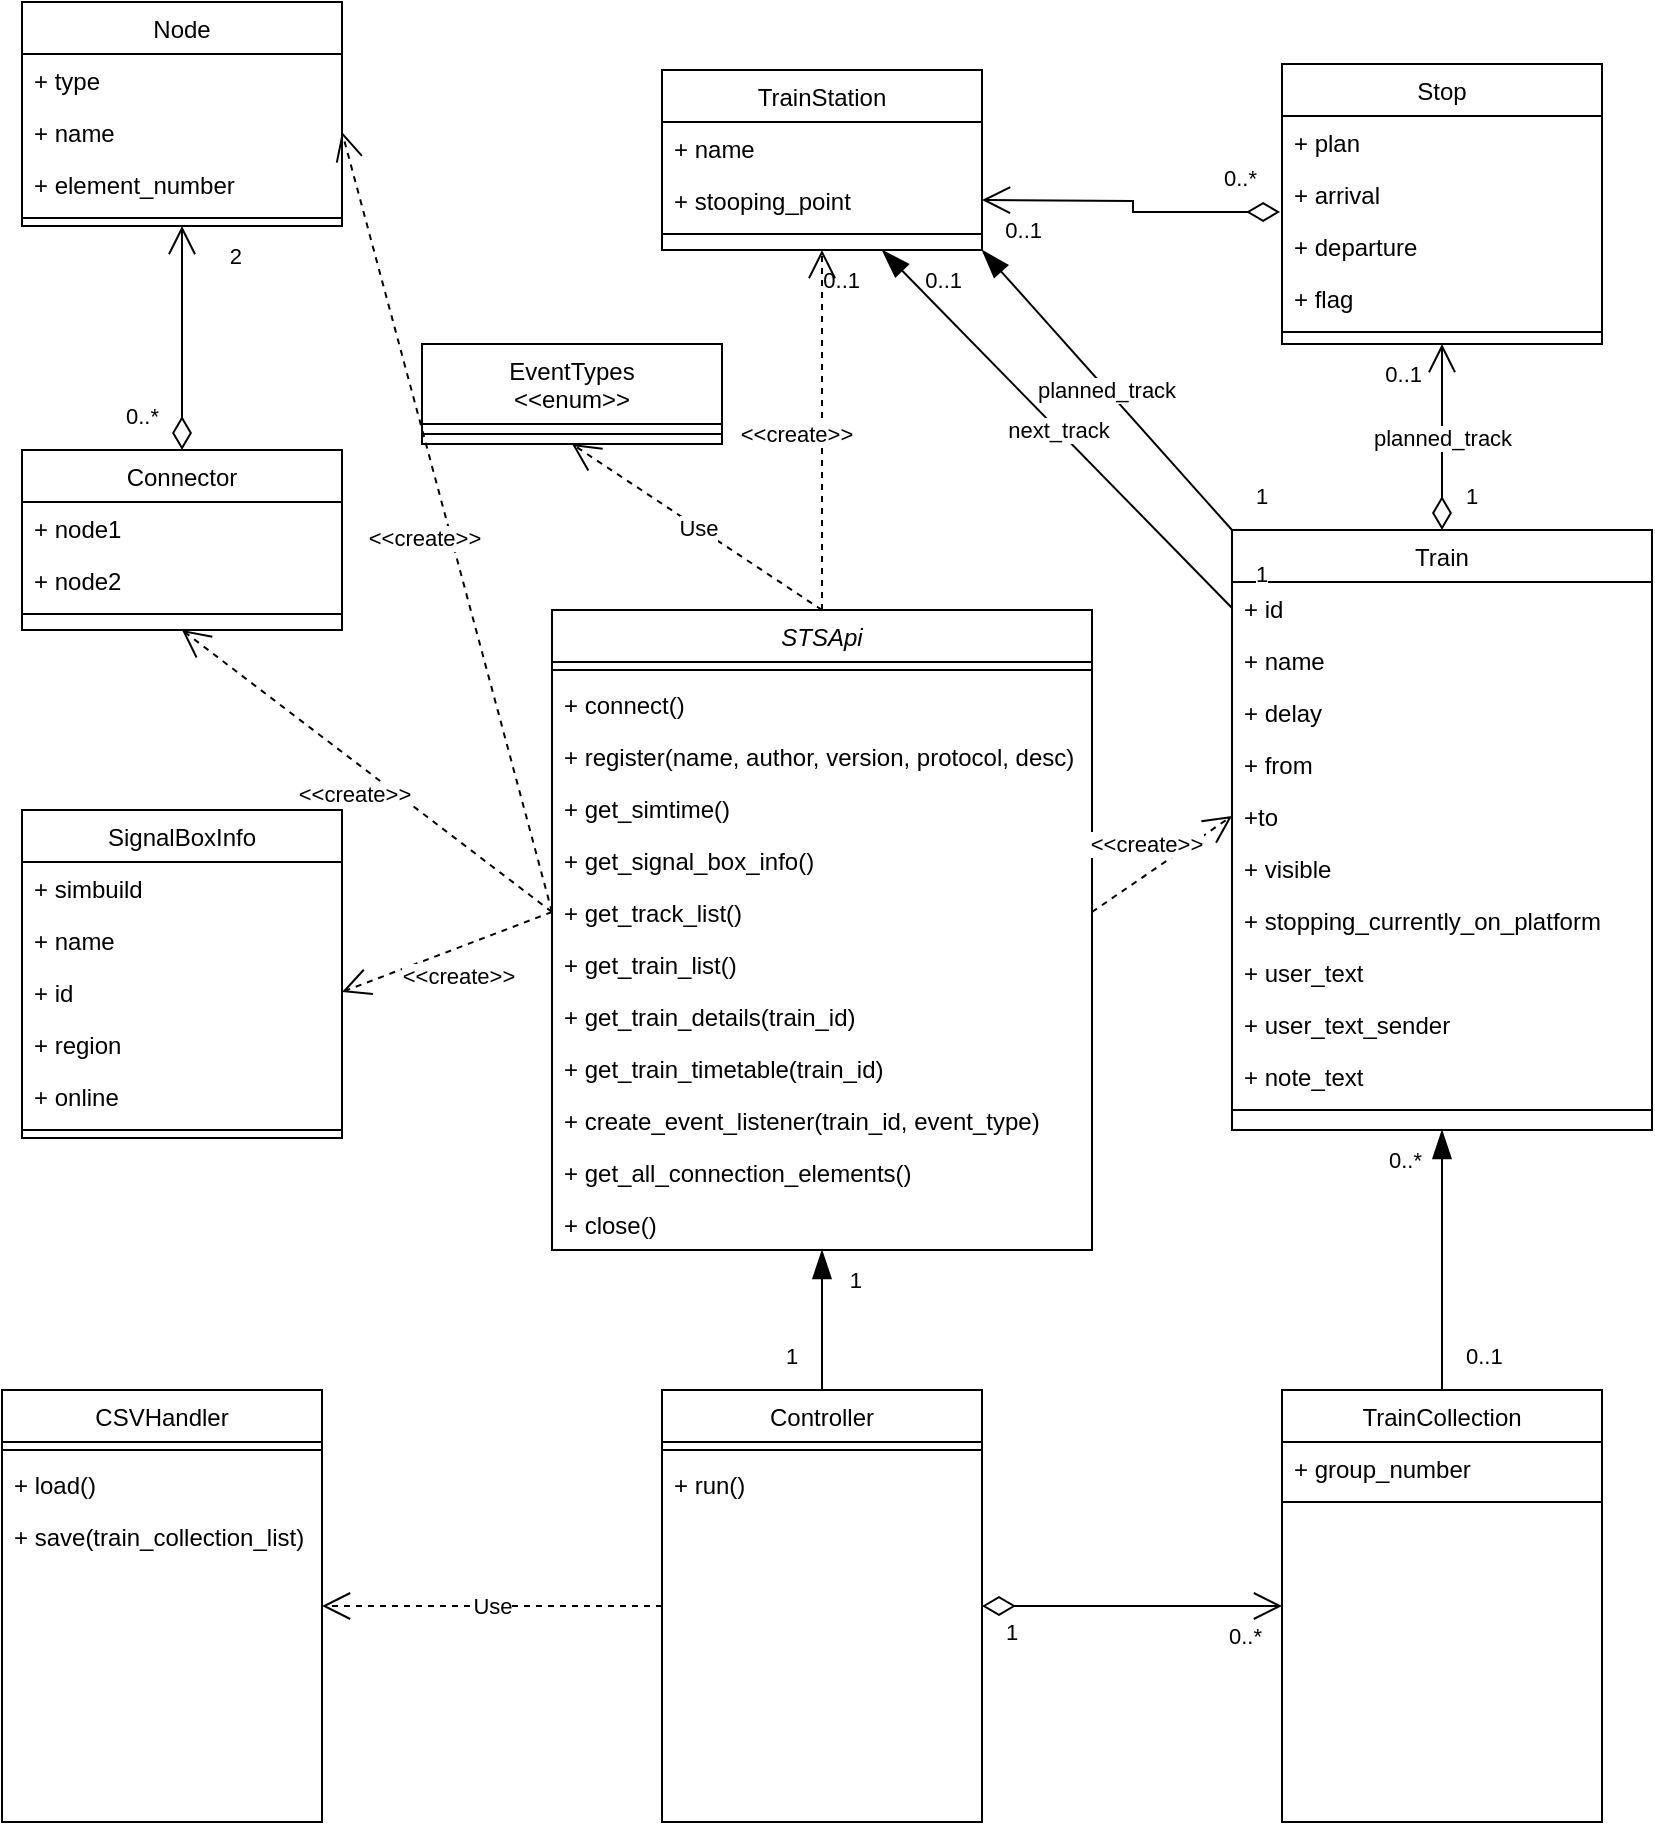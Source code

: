 <mxfile version="18.0.6" type="device"><diagram id="C5RBs43oDa-KdzZeNtuy" name="Page-1"><mxGraphModel dx="1422" dy="2034" grid="1" gridSize="10" guides="1" tooltips="1" connect="1" arrows="1" fold="1" page="1" pageScale="1" pageWidth="827" pageHeight="1169" math="0" shadow="0"><root><mxCell id="WIyWlLk6GJQsqaUBKTNV-0"/><mxCell id="WIyWlLk6GJQsqaUBKTNV-1" parent="WIyWlLk6GJQsqaUBKTNV-0"/><mxCell id="zkfFHV4jXpPFQw0GAbJ--0" value="STSApi" style="swimlane;fontStyle=2;align=center;verticalAlign=top;childLayout=stackLayout;horizontal=1;startSize=26;horizontalStack=0;resizeParent=1;resizeLast=0;collapsible=1;marginBottom=0;rounded=0;shadow=0;strokeWidth=1;" parent="WIyWlLk6GJQsqaUBKTNV-1" vertex="1"><mxGeometry x="425" y="-280" width="270" height="320" as="geometry"><mxRectangle x="230" y="140" width="160" height="26" as="alternateBounds"/></mxGeometry></mxCell><mxCell id="zkfFHV4jXpPFQw0GAbJ--4" value="" style="line;html=1;strokeWidth=1;align=left;verticalAlign=middle;spacingTop=-1;spacingLeft=3;spacingRight=3;rotatable=0;labelPosition=right;points=[];portConstraint=eastwest;" parent="zkfFHV4jXpPFQw0GAbJ--0" vertex="1"><mxGeometry y="26" width="270" height="8" as="geometry"/></mxCell><mxCell id="qfKefRlUAO2RGh_CoHOS-29" value="+ connect()" style="text;strokeColor=none;fillColor=none;align=left;verticalAlign=top;spacingLeft=4;spacingRight=4;overflow=hidden;rotatable=0;points=[[0,0.5],[1,0.5]];portConstraint=eastwest;" parent="zkfFHV4jXpPFQw0GAbJ--0" vertex="1"><mxGeometry y="34" width="270" height="26" as="geometry"/></mxCell><mxCell id="qfKefRlUAO2RGh_CoHOS-30" value="+ register(name, author, version, protocol, desc)" style="text;strokeColor=none;fillColor=none;align=left;verticalAlign=top;spacingLeft=4;spacingRight=4;overflow=hidden;rotatable=0;points=[[0,0.5],[1,0.5]];portConstraint=eastwest;" parent="zkfFHV4jXpPFQw0GAbJ--0" vertex="1"><mxGeometry y="60" width="270" height="26" as="geometry"/></mxCell><mxCell id="qfKefRlUAO2RGh_CoHOS-31" value="+ get_simtime()" style="text;strokeColor=none;fillColor=none;align=left;verticalAlign=top;spacingLeft=4;spacingRight=4;overflow=hidden;rotatable=0;points=[[0,0.5],[1,0.5]];portConstraint=eastwest;" parent="zkfFHV4jXpPFQw0GAbJ--0" vertex="1"><mxGeometry y="86" width="270" height="26" as="geometry"/></mxCell><mxCell id="qfKefRlUAO2RGh_CoHOS-33" value="+ get_signal_box_info()" style="text;strokeColor=none;fillColor=none;align=left;verticalAlign=top;spacingLeft=4;spacingRight=4;overflow=hidden;rotatable=0;points=[[0,0.5],[1,0.5]];portConstraint=eastwest;" parent="zkfFHV4jXpPFQw0GAbJ--0" vertex="1"><mxGeometry y="112" width="270" height="26" as="geometry"/></mxCell><mxCell id="qfKefRlUAO2RGh_CoHOS-32" value="+ get_track_list()" style="text;strokeColor=none;fillColor=none;align=left;verticalAlign=top;spacingLeft=4;spacingRight=4;overflow=hidden;rotatable=0;points=[[0,0.5],[1,0.5]];portConstraint=eastwest;" parent="zkfFHV4jXpPFQw0GAbJ--0" vertex="1"><mxGeometry y="138" width="270" height="26" as="geometry"/></mxCell><mxCell id="qfKefRlUAO2RGh_CoHOS-34" value="+ get_train_list()" style="text;strokeColor=none;fillColor=none;align=left;verticalAlign=top;spacingLeft=4;spacingRight=4;overflow=hidden;rotatable=0;points=[[0,0.5],[1,0.5]];portConstraint=eastwest;" parent="zkfFHV4jXpPFQw0GAbJ--0" vertex="1"><mxGeometry y="164" width="270" height="26" as="geometry"/></mxCell><mxCell id="qfKefRlUAO2RGh_CoHOS-35" value="+ get_train_details(train_id)" style="text;strokeColor=none;fillColor=none;align=left;verticalAlign=top;spacingLeft=4;spacingRight=4;overflow=hidden;rotatable=0;points=[[0,0.5],[1,0.5]];portConstraint=eastwest;" parent="zkfFHV4jXpPFQw0GAbJ--0" vertex="1"><mxGeometry y="190" width="270" height="26" as="geometry"/></mxCell><mxCell id="qfKefRlUAO2RGh_CoHOS-37" value="+ get_train_timetable(train_id)" style="text;strokeColor=none;fillColor=none;align=left;verticalAlign=top;spacingLeft=4;spacingRight=4;overflow=hidden;rotatable=0;points=[[0,0.5],[1,0.5]];portConstraint=eastwest;" parent="zkfFHV4jXpPFQw0GAbJ--0" vertex="1"><mxGeometry y="216" width="270" height="26" as="geometry"/></mxCell><mxCell id="qfKefRlUAO2RGh_CoHOS-38" value="+ create_event_listener(train_id, event_type)" style="text;strokeColor=none;fillColor=none;align=left;verticalAlign=top;spacingLeft=4;spacingRight=4;overflow=hidden;rotatable=0;points=[[0,0.5],[1,0.5]];portConstraint=eastwest;" parent="zkfFHV4jXpPFQw0GAbJ--0" vertex="1"><mxGeometry y="242" width="270" height="26" as="geometry"/></mxCell><mxCell id="qfKefRlUAO2RGh_CoHOS-36" value="+ get_all_connection_elements()" style="text;strokeColor=none;fillColor=none;align=left;verticalAlign=top;spacingLeft=4;spacingRight=4;overflow=hidden;rotatable=0;points=[[0,0.5],[1,0.5]];portConstraint=eastwest;" parent="zkfFHV4jXpPFQw0GAbJ--0" vertex="1"><mxGeometry y="268" width="270" height="26" as="geometry"/></mxCell><mxCell id="qfKefRlUAO2RGh_CoHOS-124" value="+ close()" style="text;strokeColor=none;fillColor=none;align=left;verticalAlign=top;spacingLeft=4;spacingRight=4;overflow=hidden;rotatable=0;points=[[0,0.5],[1,0.5]];portConstraint=eastwest;" parent="zkfFHV4jXpPFQw0GAbJ--0" vertex="1"><mxGeometry y="294" width="270" height="26" as="geometry"/></mxCell><mxCell id="zkfFHV4jXpPFQw0GAbJ--17" value="Controller" style="swimlane;fontStyle=0;align=center;verticalAlign=top;childLayout=stackLayout;horizontal=1;startSize=26;horizontalStack=0;resizeParent=1;resizeLast=0;collapsible=1;marginBottom=0;rounded=0;shadow=0;strokeWidth=1;" parent="WIyWlLk6GJQsqaUBKTNV-1" vertex="1"><mxGeometry x="480" y="110" width="160" height="216" as="geometry"><mxRectangle x="550" y="140" width="160" height="26" as="alternateBounds"/></mxGeometry></mxCell><mxCell id="zkfFHV4jXpPFQw0GAbJ--23" value="" style="line;html=1;strokeWidth=1;align=left;verticalAlign=middle;spacingTop=-1;spacingLeft=3;spacingRight=3;rotatable=0;labelPosition=right;points=[];portConstraint=eastwest;" parent="zkfFHV4jXpPFQw0GAbJ--17" vertex="1"><mxGeometry y="26" width="160" height="8" as="geometry"/></mxCell><mxCell id="qfKefRlUAO2RGh_CoHOS-39" value="+ run()" style="text;strokeColor=none;fillColor=none;align=left;verticalAlign=top;spacingLeft=4;spacingRight=4;overflow=hidden;rotatable=0;points=[[0,0.5],[1,0.5]];portConstraint=eastwest;" parent="zkfFHV4jXpPFQw0GAbJ--17" vertex="1"><mxGeometry y="34" width="160" height="26" as="geometry"/></mxCell><mxCell id="qfKefRlUAO2RGh_CoHOS-1" value="CSVHandler" style="swimlane;fontStyle=0;align=center;verticalAlign=top;childLayout=stackLayout;horizontal=1;startSize=26;horizontalStack=0;resizeParent=1;resizeLast=0;collapsible=1;marginBottom=0;rounded=0;shadow=0;strokeWidth=1;" parent="WIyWlLk6GJQsqaUBKTNV-1" vertex="1"><mxGeometry x="150" y="110" width="160" height="216" as="geometry"><mxRectangle x="550" y="140" width="160" height="26" as="alternateBounds"/></mxGeometry></mxCell><mxCell id="qfKefRlUAO2RGh_CoHOS-2" value="" style="line;html=1;strokeWidth=1;align=left;verticalAlign=middle;spacingTop=-1;spacingLeft=3;spacingRight=3;rotatable=0;labelPosition=right;points=[];portConstraint=eastwest;" parent="qfKefRlUAO2RGh_CoHOS-1" vertex="1"><mxGeometry y="26" width="160" height="8" as="geometry"/></mxCell><mxCell id="qfKefRlUAO2RGh_CoHOS-40" value="+ load()" style="text;strokeColor=none;fillColor=none;align=left;verticalAlign=top;spacingLeft=4;spacingRight=4;overflow=hidden;rotatable=0;points=[[0,0.5],[1,0.5]];portConstraint=eastwest;" parent="qfKefRlUAO2RGh_CoHOS-1" vertex="1"><mxGeometry y="34" width="160" height="26" as="geometry"/></mxCell><mxCell id="qfKefRlUAO2RGh_CoHOS-41" value="+ save(train_collection_list)" style="text;strokeColor=none;fillColor=none;align=left;verticalAlign=top;spacingLeft=4;spacingRight=4;overflow=hidden;rotatable=0;points=[[0,0.5],[1,0.5]];portConstraint=eastwest;" parent="qfKefRlUAO2RGh_CoHOS-1" vertex="1"><mxGeometry y="60" width="160" height="26" as="geometry"/></mxCell><mxCell id="qfKefRlUAO2RGh_CoHOS-3" value="TrainStation" style="swimlane;fontStyle=0;align=center;verticalAlign=top;childLayout=stackLayout;horizontal=1;startSize=26;horizontalStack=0;resizeParent=1;resizeLast=0;collapsible=1;marginBottom=0;rounded=0;shadow=0;strokeWidth=1;" parent="WIyWlLk6GJQsqaUBKTNV-1" vertex="1"><mxGeometry x="480" y="-550" width="160" height="90" as="geometry"><mxRectangle x="550" y="140" width="160" height="26" as="alternateBounds"/></mxGeometry></mxCell><mxCell id="qfKefRlUAO2RGh_CoHOS-72" value="+ name" style="text;strokeColor=none;fillColor=none;align=left;verticalAlign=top;spacingLeft=4;spacingRight=4;overflow=hidden;rotatable=0;points=[[0,0.5],[1,0.5]];portConstraint=eastwest;" parent="qfKefRlUAO2RGh_CoHOS-3" vertex="1"><mxGeometry y="26" width="160" height="26" as="geometry"/></mxCell><mxCell id="qfKefRlUAO2RGh_CoHOS-57" value="+ stooping_point" style="text;strokeColor=none;fillColor=none;align=left;verticalAlign=top;spacingLeft=4;spacingRight=4;overflow=hidden;rotatable=0;points=[[0,0.5],[1,0.5]];portConstraint=eastwest;" parent="qfKefRlUAO2RGh_CoHOS-3" vertex="1"><mxGeometry y="52" width="160" height="26" as="geometry"/></mxCell><mxCell id="qfKefRlUAO2RGh_CoHOS-4" value="" style="line;html=1;strokeWidth=1;align=left;verticalAlign=middle;spacingTop=-1;spacingLeft=3;spacingRight=3;rotatable=0;labelPosition=right;points=[];portConstraint=eastwest;" parent="qfKefRlUAO2RGh_CoHOS-3" vertex="1"><mxGeometry y="78" width="160" height="8" as="geometry"/></mxCell><mxCell id="qfKefRlUAO2RGh_CoHOS-5" value="Train" style="swimlane;fontStyle=0;align=center;verticalAlign=top;childLayout=stackLayout;horizontal=1;startSize=26;horizontalStack=0;resizeParent=1;resizeLast=0;collapsible=1;marginBottom=0;rounded=0;shadow=0;strokeWidth=1;" parent="WIyWlLk6GJQsqaUBKTNV-1" vertex="1"><mxGeometry x="765" y="-320" width="210" height="300" as="geometry"><mxRectangle x="550" y="140" width="160" height="26" as="alternateBounds"/></mxGeometry></mxCell><mxCell id="qfKefRlUAO2RGh_CoHOS-58" value="+ id" style="text;strokeColor=none;fillColor=none;align=left;verticalAlign=top;spacingLeft=4;spacingRight=4;overflow=hidden;rotatable=0;points=[[0,0.5],[1,0.5]];portConstraint=eastwest;" parent="qfKefRlUAO2RGh_CoHOS-5" vertex="1"><mxGeometry y="26" width="210" height="26" as="geometry"/></mxCell><mxCell id="qfKefRlUAO2RGh_CoHOS-59" value="+ name" style="text;strokeColor=none;fillColor=none;align=left;verticalAlign=top;spacingLeft=4;spacingRight=4;overflow=hidden;rotatable=0;points=[[0,0.5],[1,0.5]];portConstraint=eastwest;" parent="qfKefRlUAO2RGh_CoHOS-5" vertex="1"><mxGeometry y="52" width="210" height="26" as="geometry"/></mxCell><mxCell id="qfKefRlUAO2RGh_CoHOS-60" value="+ delay" style="text;strokeColor=none;fillColor=none;align=left;verticalAlign=top;spacingLeft=4;spacingRight=4;overflow=hidden;rotatable=0;points=[[0,0.5],[1,0.5]];portConstraint=eastwest;" parent="qfKefRlUAO2RGh_CoHOS-5" vertex="1"><mxGeometry y="78" width="210" height="26" as="geometry"/></mxCell><mxCell id="qfKefRlUAO2RGh_CoHOS-63" value="+ from" style="text;strokeColor=none;fillColor=none;align=left;verticalAlign=top;spacingLeft=4;spacingRight=4;overflow=hidden;rotatable=0;points=[[0,0.5],[1,0.5]];portConstraint=eastwest;" parent="qfKefRlUAO2RGh_CoHOS-5" vertex="1"><mxGeometry y="104" width="210" height="26" as="geometry"/></mxCell><mxCell id="qfKefRlUAO2RGh_CoHOS-64" value="+to" style="text;strokeColor=none;fillColor=none;align=left;verticalAlign=top;spacingLeft=4;spacingRight=4;overflow=hidden;rotatable=0;points=[[0,0.5],[1,0.5]];portConstraint=eastwest;" parent="qfKefRlUAO2RGh_CoHOS-5" vertex="1"><mxGeometry y="130" width="210" height="26" as="geometry"/></mxCell><mxCell id="qfKefRlUAO2RGh_CoHOS-65" value="+ visible" style="text;strokeColor=none;fillColor=none;align=left;verticalAlign=top;spacingLeft=4;spacingRight=4;overflow=hidden;rotatable=0;points=[[0,0.5],[1,0.5]];portConstraint=eastwest;" parent="qfKefRlUAO2RGh_CoHOS-5" vertex="1"><mxGeometry y="156" width="210" height="26" as="geometry"/></mxCell><mxCell id="qfKefRlUAO2RGh_CoHOS-66" value="+ stopping_currently_on_platform" style="text;strokeColor=none;fillColor=none;align=left;verticalAlign=top;spacingLeft=4;spacingRight=4;overflow=hidden;rotatable=0;points=[[0,0.5],[1,0.5]];portConstraint=eastwest;" parent="qfKefRlUAO2RGh_CoHOS-5" vertex="1"><mxGeometry y="182" width="210" height="26" as="geometry"/></mxCell><mxCell id="qfKefRlUAO2RGh_CoHOS-67" value="+ user_text" style="text;strokeColor=none;fillColor=none;align=left;verticalAlign=top;spacingLeft=4;spacingRight=4;overflow=hidden;rotatable=0;points=[[0,0.5],[1,0.5]];portConstraint=eastwest;" parent="qfKefRlUAO2RGh_CoHOS-5" vertex="1"><mxGeometry y="208" width="210" height="26" as="geometry"/></mxCell><mxCell id="qfKefRlUAO2RGh_CoHOS-68" value="+ user_text_sender" style="text;strokeColor=none;fillColor=none;align=left;verticalAlign=top;spacingLeft=4;spacingRight=4;overflow=hidden;rotatable=0;points=[[0,0.5],[1,0.5]];portConstraint=eastwest;" parent="qfKefRlUAO2RGh_CoHOS-5" vertex="1"><mxGeometry y="234" width="210" height="26" as="geometry"/></mxCell><mxCell id="qfKefRlUAO2RGh_CoHOS-69" value="+ note_text" style="text;strokeColor=none;fillColor=none;align=left;verticalAlign=top;spacingLeft=4;spacingRight=4;overflow=hidden;rotatable=0;points=[[0,0.5],[1,0.5]];portConstraint=eastwest;" parent="qfKefRlUAO2RGh_CoHOS-5" vertex="1"><mxGeometry y="260" width="210" height="26" as="geometry"/></mxCell><mxCell id="qfKefRlUAO2RGh_CoHOS-6" value="" style="line;html=1;strokeWidth=1;align=left;verticalAlign=middle;spacingTop=-1;spacingLeft=3;spacingRight=3;rotatable=0;labelPosition=right;points=[];portConstraint=eastwest;" parent="qfKefRlUAO2RGh_CoHOS-5" vertex="1"><mxGeometry y="286" width="210" height="8" as="geometry"/></mxCell><mxCell id="qfKefRlUAO2RGh_CoHOS-7" value="TrainCollection" style="swimlane;fontStyle=0;align=center;verticalAlign=top;childLayout=stackLayout;horizontal=1;startSize=26;horizontalStack=0;resizeParent=1;resizeLast=0;collapsible=1;marginBottom=0;rounded=0;shadow=0;strokeWidth=1;" parent="WIyWlLk6GJQsqaUBKTNV-1" vertex="1"><mxGeometry x="790" y="110" width="160" height="216" as="geometry"><mxRectangle x="550" y="140" width="160" height="26" as="alternateBounds"/></mxGeometry></mxCell><mxCell id="qfKefRlUAO2RGh_CoHOS-42" value="+ group_number" style="text;strokeColor=none;fillColor=none;align=left;verticalAlign=top;spacingLeft=4;spacingRight=4;overflow=hidden;rotatable=0;points=[[0,0.5],[1,0.5]];portConstraint=eastwest;" parent="qfKefRlUAO2RGh_CoHOS-7" vertex="1"><mxGeometry y="26" width="160" height="26" as="geometry"/></mxCell><mxCell id="qfKefRlUAO2RGh_CoHOS-8" value="" style="line;html=1;strokeWidth=1;align=left;verticalAlign=middle;spacingTop=-1;spacingLeft=3;spacingRight=3;rotatable=0;labelPosition=right;points=[];portConstraint=eastwest;" parent="qfKefRlUAO2RGh_CoHOS-7" vertex="1"><mxGeometry y="52" width="160" height="8" as="geometry"/></mxCell><mxCell id="qfKefRlUAO2RGh_CoHOS-17" value="" style="endArrow=blockThin;html=1;endSize=12;startArrow=none;startSize=14;startFill=0;edgeStyle=orthogonalEdgeStyle;rounded=0;exitX=0.5;exitY=0;exitDx=0;exitDy=0;entryX=0.5;entryY=1;entryDx=0;entryDy=0;endFill=1;" parent="WIyWlLk6GJQsqaUBKTNV-1" source="zkfFHV4jXpPFQw0GAbJ--17" target="zkfFHV4jXpPFQw0GAbJ--0" edge="1"><mxGeometry relative="1" as="geometry"><mxPoint x="680" y="50" as="sourcePoint"/><mxPoint x="510" y="50" as="targetPoint"/></mxGeometry></mxCell><mxCell id="qfKefRlUAO2RGh_CoHOS-18" value="1" style="edgeLabel;resizable=0;html=1;align=left;verticalAlign=top;" parent="qfKefRlUAO2RGh_CoHOS-17" connectable="0" vertex="1"><mxGeometry x="-1" relative="1" as="geometry"><mxPoint x="-20" y="-30" as="offset"/></mxGeometry></mxCell><mxCell id="qfKefRlUAO2RGh_CoHOS-19" value="1" style="edgeLabel;resizable=0;html=1;align=right;verticalAlign=top;" parent="qfKefRlUAO2RGh_CoHOS-17" connectable="0" vertex="1"><mxGeometry x="1" relative="1" as="geometry"><mxPoint x="20" y="2" as="offset"/></mxGeometry></mxCell><mxCell id="qfKefRlUAO2RGh_CoHOS-20" value="" style="endArrow=open;html=1;endSize=12;startArrow=diamondThin;startSize=14;startFill=0;edgeStyle=orthogonalEdgeStyle;rounded=0;exitX=1;exitY=0.5;exitDx=0;exitDy=0;entryX=0;entryY=0.5;entryDx=0;entryDy=0;" parent="WIyWlLk6GJQsqaUBKTNV-1" source="zkfFHV4jXpPFQw0GAbJ--17" target="qfKefRlUAO2RGh_CoHOS-7" edge="1"><mxGeometry relative="1" as="geometry"><mxPoint x="500" y="238" as="sourcePoint"/><mxPoint x="330" y="238" as="targetPoint"/></mxGeometry></mxCell><mxCell id="qfKefRlUAO2RGh_CoHOS-21" value="1" style="edgeLabel;resizable=0;html=1;align=left;verticalAlign=top;" parent="qfKefRlUAO2RGh_CoHOS-20" connectable="0" vertex="1"><mxGeometry x="-1" relative="1" as="geometry"><mxPoint x="10" as="offset"/></mxGeometry></mxCell><mxCell id="qfKefRlUAO2RGh_CoHOS-22" value="0..*" style="edgeLabel;resizable=0;html=1;align=right;verticalAlign=top;" parent="qfKefRlUAO2RGh_CoHOS-20" connectable="0" vertex="1"><mxGeometry x="1" relative="1" as="geometry"><mxPoint x="-10" y="2" as="offset"/></mxGeometry></mxCell><mxCell id="qfKefRlUAO2RGh_CoHOS-45" value="Stop" style="swimlane;fontStyle=0;align=center;verticalAlign=top;childLayout=stackLayout;horizontal=1;startSize=26;horizontalStack=0;resizeParent=1;resizeLast=0;collapsible=1;marginBottom=0;rounded=0;shadow=0;strokeWidth=1;" parent="WIyWlLk6GJQsqaUBKTNV-1" vertex="1"><mxGeometry x="790" y="-553" width="160" height="140" as="geometry"><mxRectangle x="550" y="140" width="160" height="26" as="alternateBounds"/></mxGeometry></mxCell><mxCell id="qfKefRlUAO2RGh_CoHOS-70" value="+ plan" style="text;strokeColor=none;fillColor=none;align=left;verticalAlign=top;spacingLeft=4;spacingRight=4;overflow=hidden;rotatable=0;points=[[0,0.5],[1,0.5]];portConstraint=eastwest;" parent="qfKefRlUAO2RGh_CoHOS-45" vertex="1"><mxGeometry y="26" width="160" height="26" as="geometry"/></mxCell><mxCell id="qfKefRlUAO2RGh_CoHOS-46" value="+ arrival" style="text;strokeColor=none;fillColor=none;align=left;verticalAlign=top;spacingLeft=4;spacingRight=4;overflow=hidden;rotatable=0;points=[[0,0.5],[1,0.5]];portConstraint=eastwest;" parent="qfKefRlUAO2RGh_CoHOS-45" vertex="1"><mxGeometry y="52" width="160" height="26" as="geometry"/></mxCell><mxCell id="qfKefRlUAO2RGh_CoHOS-47" value="+ departure" style="text;strokeColor=none;fillColor=none;align=left;verticalAlign=top;spacingLeft=4;spacingRight=4;overflow=hidden;rotatable=0;points=[[0,0.5],[1,0.5]];portConstraint=eastwest;" parent="qfKefRlUAO2RGh_CoHOS-45" vertex="1"><mxGeometry y="78" width="160" height="26" as="geometry"/></mxCell><mxCell id="qfKefRlUAO2RGh_CoHOS-49" value="+ flag" style="text;strokeColor=none;fillColor=none;align=left;verticalAlign=top;spacingLeft=4;spacingRight=4;overflow=hidden;rotatable=0;points=[[0,0.5],[1,0.5]];portConstraint=eastwest;" parent="qfKefRlUAO2RGh_CoHOS-45" vertex="1"><mxGeometry y="104" width="160" height="26" as="geometry"/></mxCell><mxCell id="qfKefRlUAO2RGh_CoHOS-48" value="" style="line;html=1;strokeWidth=1;align=left;verticalAlign=middle;spacingTop=-1;spacingLeft=3;spacingRight=3;rotatable=0;labelPosition=right;points=[];portConstraint=eastwest;" parent="qfKefRlUAO2RGh_CoHOS-45" vertex="1"><mxGeometry y="130" width="160" height="8" as="geometry"/></mxCell><mxCell id="qfKefRlUAO2RGh_CoHOS-50" value="SignalBoxInfo" style="swimlane;fontStyle=0;align=center;verticalAlign=top;childLayout=stackLayout;horizontal=1;startSize=26;horizontalStack=0;resizeParent=1;resizeLast=0;collapsible=1;marginBottom=0;rounded=0;shadow=0;strokeWidth=1;" parent="WIyWlLk6GJQsqaUBKTNV-1" vertex="1"><mxGeometry x="160" y="-180" width="160" height="164" as="geometry"><mxRectangle x="550" y="140" width="160" height="26" as="alternateBounds"/></mxGeometry></mxCell><mxCell id="qfKefRlUAO2RGh_CoHOS-51" value="+ simbuild" style="text;strokeColor=none;fillColor=none;align=left;verticalAlign=top;spacingLeft=4;spacingRight=4;overflow=hidden;rotatable=0;points=[[0,0.5],[1,0.5]];portConstraint=eastwest;" parent="qfKefRlUAO2RGh_CoHOS-50" vertex="1"><mxGeometry y="26" width="160" height="26" as="geometry"/></mxCell><mxCell id="qfKefRlUAO2RGh_CoHOS-52" value="+ name" style="text;strokeColor=none;fillColor=none;align=left;verticalAlign=top;spacingLeft=4;spacingRight=4;overflow=hidden;rotatable=0;points=[[0,0.5],[1,0.5]];portConstraint=eastwest;" parent="qfKefRlUAO2RGh_CoHOS-50" vertex="1"><mxGeometry y="52" width="160" height="26" as="geometry"/></mxCell><mxCell id="qfKefRlUAO2RGh_CoHOS-54" value="+ id" style="text;strokeColor=none;fillColor=none;align=left;verticalAlign=top;spacingLeft=4;spacingRight=4;overflow=hidden;rotatable=0;points=[[0,0.5],[1,0.5]];portConstraint=eastwest;" parent="qfKefRlUAO2RGh_CoHOS-50" vertex="1"><mxGeometry y="78" width="160" height="26" as="geometry"/></mxCell><mxCell id="qfKefRlUAO2RGh_CoHOS-55" value="+ region" style="text;strokeColor=none;fillColor=none;align=left;verticalAlign=top;spacingLeft=4;spacingRight=4;overflow=hidden;rotatable=0;points=[[0,0.5],[1,0.5]];portConstraint=eastwest;" parent="qfKefRlUAO2RGh_CoHOS-50" vertex="1"><mxGeometry y="104" width="160" height="26" as="geometry"/></mxCell><mxCell id="qfKefRlUAO2RGh_CoHOS-56" value="+ online" style="text;strokeColor=none;fillColor=none;align=left;verticalAlign=top;spacingLeft=4;spacingRight=4;overflow=hidden;rotatable=0;points=[[0,0.5],[1,0.5]];portConstraint=eastwest;" parent="qfKefRlUAO2RGh_CoHOS-50" vertex="1"><mxGeometry y="130" width="160" height="26" as="geometry"/></mxCell><mxCell id="qfKefRlUAO2RGh_CoHOS-53" value="" style="line;html=1;strokeWidth=1;align=left;verticalAlign=middle;spacingTop=-1;spacingLeft=3;spacingRight=3;rotatable=0;labelPosition=right;points=[];portConstraint=eastwest;" parent="qfKefRlUAO2RGh_CoHOS-50" vertex="1"><mxGeometry y="156" width="160" height="8" as="geometry"/></mxCell><mxCell id="qfKefRlUAO2RGh_CoHOS-73" value="" style="endArrow=blockThin;html=1;endSize=12;startArrow=none;startSize=14;startFill=0;edgeStyle=orthogonalEdgeStyle;rounded=0;exitX=0.5;exitY=0;exitDx=0;exitDy=0;entryX=0.5;entryY=1;entryDx=0;entryDy=0;endFill=1;" parent="WIyWlLk6GJQsqaUBKTNV-1" source="qfKefRlUAO2RGh_CoHOS-7" target="qfKefRlUAO2RGh_CoHOS-5" edge="1"><mxGeometry relative="1" as="geometry"><mxPoint x="1166" y="109" as="sourcePoint"/><mxPoint x="1316" y="109" as="targetPoint"/></mxGeometry></mxCell><mxCell id="qfKefRlUAO2RGh_CoHOS-74" value="0..1" style="edgeLabel;resizable=0;html=1;align=left;verticalAlign=top;" parent="qfKefRlUAO2RGh_CoHOS-73" connectable="0" vertex="1"><mxGeometry x="-1" relative="1" as="geometry"><mxPoint x="10" y="-30" as="offset"/></mxGeometry></mxCell><mxCell id="qfKefRlUAO2RGh_CoHOS-75" value="0..*" style="edgeLabel;resizable=0;html=1;align=right;verticalAlign=top;" parent="qfKefRlUAO2RGh_CoHOS-73" connectable="0" vertex="1"><mxGeometry x="1" relative="1" as="geometry"><mxPoint x="-10" y="2" as="offset"/></mxGeometry></mxCell><mxCell id="qfKefRlUAO2RGh_CoHOS-76" value="next_track" style="endArrow=blockThin;html=1;endSize=12;startArrow=none;startSize=14;startFill=0;rounded=0;exitX=0;exitY=0.5;exitDx=0;exitDy=0;endFill=1;" parent="WIyWlLk6GJQsqaUBKTNV-1" source="qfKefRlUAO2RGh_CoHOS-58" edge="1"><mxGeometry relative="1" as="geometry"><mxPoint x="830" y="-320" as="sourcePoint"/><mxPoint x="590" y="-460" as="targetPoint"/></mxGeometry></mxCell><mxCell id="qfKefRlUAO2RGh_CoHOS-77" value="1" style="edgeLabel;resizable=0;html=1;align=left;verticalAlign=top;" parent="qfKefRlUAO2RGh_CoHOS-76" connectable="0" vertex="1"><mxGeometry x="-1" relative="1" as="geometry"><mxPoint x="10" y="-30" as="offset"/></mxGeometry></mxCell><mxCell id="qfKefRlUAO2RGh_CoHOS-78" value="0..1" style="edgeLabel;resizable=0;html=1;align=right;verticalAlign=top;" parent="qfKefRlUAO2RGh_CoHOS-76" connectable="0" vertex="1"><mxGeometry x="1" relative="1" as="geometry"><mxPoint x="-10" y="2" as="offset"/></mxGeometry></mxCell><mxCell id="qfKefRlUAO2RGh_CoHOS-87" value="EventTypes&#10;&lt;&lt;enum&gt;&gt;" style="swimlane;fontStyle=0;align=center;verticalAlign=top;childLayout=stackLayout;horizontal=1;startSize=40;horizontalStack=0;resizeParent=1;resizeLast=0;collapsible=1;marginBottom=0;rounded=0;shadow=0;strokeWidth=1;" parent="WIyWlLk6GJQsqaUBKTNV-1" vertex="1"><mxGeometry x="360" y="-413" width="150" height="50" as="geometry"><mxRectangle x="550" y="140" width="160" height="26" as="alternateBounds"/></mxGeometry></mxCell><mxCell id="qfKefRlUAO2RGh_CoHOS-93" value="" style="line;html=1;strokeWidth=1;align=left;verticalAlign=middle;spacingTop=-1;spacingLeft=3;spacingRight=3;rotatable=0;labelPosition=right;points=[];portConstraint=eastwest;" parent="qfKefRlUAO2RGh_CoHOS-87" vertex="1"><mxGeometry y="40" width="150" height="10" as="geometry"/></mxCell><mxCell id="qfKefRlUAO2RGh_CoHOS-97" value="Node" style="swimlane;fontStyle=0;align=center;verticalAlign=top;childLayout=stackLayout;horizontal=1;startSize=26;horizontalStack=0;resizeParent=1;resizeLast=0;collapsible=1;marginBottom=0;rounded=0;shadow=0;strokeWidth=1;" parent="WIyWlLk6GJQsqaUBKTNV-1" vertex="1"><mxGeometry x="160" y="-584" width="160" height="112" as="geometry"><mxRectangle x="550" y="140" width="160" height="26" as="alternateBounds"/></mxGeometry></mxCell><mxCell id="qfKefRlUAO2RGh_CoHOS-98" value="+ type" style="text;strokeColor=none;fillColor=none;align=left;verticalAlign=top;spacingLeft=4;spacingRight=4;overflow=hidden;rotatable=0;points=[[0,0.5],[1,0.5]];portConstraint=eastwest;" parent="qfKefRlUAO2RGh_CoHOS-97" vertex="1"><mxGeometry y="26" width="160" height="26" as="geometry"/></mxCell><mxCell id="qfKefRlUAO2RGh_CoHOS-99" value="+ name" style="text;strokeColor=none;fillColor=none;align=left;verticalAlign=top;spacingLeft=4;spacingRight=4;overflow=hidden;rotatable=0;points=[[0,0.5],[1,0.5]];portConstraint=eastwest;" parent="qfKefRlUAO2RGh_CoHOS-97" vertex="1"><mxGeometry y="52" width="160" height="26" as="geometry"/></mxCell><mxCell id="qfKefRlUAO2RGh_CoHOS-100" value="+ element_number" style="text;strokeColor=none;fillColor=none;align=left;verticalAlign=top;spacingLeft=4;spacingRight=4;overflow=hidden;rotatable=0;points=[[0,0.5],[1,0.5]];portConstraint=eastwest;" parent="qfKefRlUAO2RGh_CoHOS-97" vertex="1"><mxGeometry y="78" width="160" height="26" as="geometry"/></mxCell><mxCell id="qfKefRlUAO2RGh_CoHOS-103" value="" style="line;html=1;strokeWidth=1;align=left;verticalAlign=middle;spacingTop=-1;spacingLeft=3;spacingRight=3;rotatable=0;labelPosition=right;points=[];portConstraint=eastwest;" parent="qfKefRlUAO2RGh_CoHOS-97" vertex="1"><mxGeometry y="104" width="160" height="8" as="geometry"/></mxCell><mxCell id="qfKefRlUAO2RGh_CoHOS-104" value="Connector" style="swimlane;fontStyle=0;align=center;verticalAlign=top;childLayout=stackLayout;horizontal=1;startSize=26;horizontalStack=0;resizeParent=1;resizeLast=0;collapsible=1;marginBottom=0;rounded=0;shadow=0;strokeWidth=1;" parent="WIyWlLk6GJQsqaUBKTNV-1" vertex="1"><mxGeometry x="160" y="-360" width="160" height="90" as="geometry"><mxRectangle x="550" y="140" width="160" height="26" as="alternateBounds"/></mxGeometry></mxCell><mxCell id="qfKefRlUAO2RGh_CoHOS-105" value="+ node1" style="text;strokeColor=none;fillColor=none;align=left;verticalAlign=top;spacingLeft=4;spacingRight=4;overflow=hidden;rotatable=0;points=[[0,0.5],[1,0.5]];portConstraint=eastwest;" parent="qfKefRlUAO2RGh_CoHOS-104" vertex="1"><mxGeometry y="26" width="160" height="26" as="geometry"/></mxCell><mxCell id="qfKefRlUAO2RGh_CoHOS-106" value="+ node2" style="text;strokeColor=none;fillColor=none;align=left;verticalAlign=top;spacingLeft=4;spacingRight=4;overflow=hidden;rotatable=0;points=[[0,0.5],[1,0.5]];portConstraint=eastwest;" parent="qfKefRlUAO2RGh_CoHOS-104" vertex="1"><mxGeometry y="52" width="160" height="26" as="geometry"/></mxCell><mxCell id="qfKefRlUAO2RGh_CoHOS-108" value="" style="line;html=1;strokeWidth=1;align=left;verticalAlign=middle;spacingTop=-1;spacingLeft=3;spacingRight=3;rotatable=0;labelPosition=right;points=[];portConstraint=eastwest;" parent="qfKefRlUAO2RGh_CoHOS-104" vertex="1"><mxGeometry y="78" width="160" height="8" as="geometry"/></mxCell><mxCell id="qfKefRlUAO2RGh_CoHOS-109" value="" style="endArrow=open;html=1;endSize=12;startArrow=diamondThin;startSize=14;startFill=0;edgeStyle=orthogonalEdgeStyle;rounded=0;entryX=0.5;entryY=1;entryDx=0;entryDy=0;exitX=0.5;exitY=0;exitDx=0;exitDy=0;" parent="WIyWlLk6GJQsqaUBKTNV-1" source="qfKefRlUAO2RGh_CoHOS-104" target="qfKefRlUAO2RGh_CoHOS-97" edge="1"><mxGeometry relative="1" as="geometry"><mxPoint x="270" y="-410" as="sourcePoint"/><mxPoint x="120" y="-410" as="targetPoint"/></mxGeometry></mxCell><mxCell id="qfKefRlUAO2RGh_CoHOS-110" value="0..*" style="edgeLabel;resizable=0;html=1;align=left;verticalAlign=top;" parent="qfKefRlUAO2RGh_CoHOS-109" connectable="0" vertex="1"><mxGeometry x="-1" relative="1" as="geometry"><mxPoint x="-30" y="-30" as="offset"/></mxGeometry></mxCell><mxCell id="qfKefRlUAO2RGh_CoHOS-111" value="2" style="edgeLabel;resizable=0;html=1;align=right;verticalAlign=top;" parent="qfKefRlUAO2RGh_CoHOS-109" connectable="0" vertex="1"><mxGeometry x="1" relative="1" as="geometry"><mxPoint x="30" y="2" as="offset"/></mxGeometry></mxCell><mxCell id="qfKefRlUAO2RGh_CoHOS-112" value="" style="endArrow=open;html=1;endSize=12;startArrow=diamondThin;startSize=14;startFill=0;edgeStyle=orthogonalEdgeStyle;rounded=0;entryX=1;entryY=0.5;entryDx=0;entryDy=0;exitX=-0.006;exitY=0.846;exitDx=0;exitDy=0;exitPerimeter=0;" parent="WIyWlLk6GJQsqaUBKTNV-1" source="qfKefRlUAO2RGh_CoHOS-46" edge="1"><mxGeometry relative="1" as="geometry"><mxPoint x="1390.04" y="-409.004" as="sourcePoint"/><mxPoint x="640" y="-485" as="targetPoint"/></mxGeometry></mxCell><mxCell id="qfKefRlUAO2RGh_CoHOS-113" value="0..*" style="edgeLabel;resizable=0;html=1;align=left;verticalAlign=top;" parent="qfKefRlUAO2RGh_CoHOS-112" connectable="0" vertex="1"><mxGeometry x="-1" relative="1" as="geometry"><mxPoint x="-30" y="-30" as="offset"/></mxGeometry></mxCell><mxCell id="qfKefRlUAO2RGh_CoHOS-114" value="0..1" style="edgeLabel;resizable=0;html=1;align=right;verticalAlign=top;" parent="qfKefRlUAO2RGh_CoHOS-112" connectable="0" vertex="1"><mxGeometry x="1" relative="1" as="geometry"><mxPoint x="30" y="2" as="offset"/></mxGeometry></mxCell><mxCell id="qfKefRlUAO2RGh_CoHOS-116" value="&amp;lt;&amp;lt;create&amp;gt;&amp;gt;" style="endArrow=open;endSize=12;dashed=1;html=1;rounded=0;entryX=0;entryY=0.5;entryDx=0;entryDy=0;exitX=1;exitY=0.5;exitDx=0;exitDy=0;" parent="WIyWlLk6GJQsqaUBKTNV-1" source="qfKefRlUAO2RGh_CoHOS-32" target="qfKefRlUAO2RGh_CoHOS-64" edge="1"><mxGeometry x="-0.021" y="13" width="160" relative="1" as="geometry"><mxPoint x="720" y="-110" as="sourcePoint"/><mxPoint x="630" y="-80" as="targetPoint"/><mxPoint as="offset"/></mxGeometry></mxCell><mxCell id="qfKefRlUAO2RGh_CoHOS-117" value="&amp;lt;&amp;lt;create&amp;gt;&amp;gt;" style="endArrow=open;endSize=12;dashed=1;html=1;rounded=0;entryX=1;entryY=0.5;entryDx=0;entryDy=0;exitX=0;exitY=0.5;exitDx=0;exitDy=0;" parent="WIyWlLk6GJQsqaUBKTNV-1" source="qfKefRlUAO2RGh_CoHOS-32" target="qfKefRlUAO2RGh_CoHOS-54" edge="1"><mxGeometry x="-0.021" y="13" width="160" relative="1" as="geometry"><mxPoint x="320" y="-70" as="sourcePoint"/><mxPoint x="390" y="-66" as="targetPoint"/><mxPoint as="offset"/></mxGeometry></mxCell><mxCell id="qfKefRlUAO2RGh_CoHOS-118" value="&amp;lt;&amp;lt;create&amp;gt;&amp;gt;" style="endArrow=open;endSize=12;dashed=1;html=1;rounded=0;entryX=0.5;entryY=1;entryDx=0;entryDy=0;exitX=0;exitY=0.5;exitDx=0;exitDy=0;" parent="WIyWlLk6GJQsqaUBKTNV-1" source="qfKefRlUAO2RGh_CoHOS-32" target="qfKefRlUAO2RGh_CoHOS-104" edge="1"><mxGeometry x="-0.021" y="13" width="160" relative="1" as="geometry"><mxPoint x="310" y="-240" as="sourcePoint"/><mxPoint x="380" y="-236" as="targetPoint"/><mxPoint as="offset"/></mxGeometry></mxCell><mxCell id="qfKefRlUAO2RGh_CoHOS-119" value="&amp;lt;&amp;lt;create&amp;gt;&amp;gt;" style="endArrow=open;endSize=12;dashed=1;html=1;rounded=0;entryX=1;entryY=0.5;entryDx=0;entryDy=0;exitX=0;exitY=0.5;exitDx=0;exitDy=0;" parent="WIyWlLk6GJQsqaUBKTNV-1" source="qfKefRlUAO2RGh_CoHOS-32" target="qfKefRlUAO2RGh_CoHOS-99" edge="1"><mxGeometry x="-0.021" y="13" width="160" relative="1" as="geometry"><mxPoint x="420" y="-140" as="sourcePoint"/><mxPoint x="414" y="-360" as="targetPoint"/><mxPoint as="offset"/></mxGeometry></mxCell><mxCell id="qfKefRlUAO2RGh_CoHOS-120" value="&amp;lt;&amp;lt;create&amp;gt;&amp;gt;" style="endArrow=open;endSize=12;dashed=1;html=1;rounded=0;entryX=0.5;entryY=1;entryDx=0;entryDy=0;exitX=0.5;exitY=0;exitDx=0;exitDy=0;" parent="WIyWlLk6GJQsqaUBKTNV-1" source="zkfFHV4jXpPFQw0GAbJ--0" target="qfKefRlUAO2RGh_CoHOS-3" edge="1"><mxGeometry x="-0.021" y="13" width="160" relative="1" as="geometry"><mxPoint x="490" y="-350" as="sourcePoint"/><mxPoint x="560" y="-346" as="targetPoint"/><mxPoint as="offset"/></mxGeometry></mxCell><mxCell id="qfKefRlUAO2RGh_CoHOS-121" value="Use" style="endArrow=open;endSize=12;dashed=1;html=1;rounded=0;exitX=0;exitY=0.5;exitDx=0;exitDy=0;entryX=1;entryY=0.5;entryDx=0;entryDy=0;" parent="WIyWlLk6GJQsqaUBKTNV-1" source="zkfFHV4jXpPFQw0GAbJ--17" target="qfKefRlUAO2RGh_CoHOS-1" edge="1"><mxGeometry width="160" relative="1" as="geometry"><mxPoint x="290" y="380" as="sourcePoint"/><mxPoint x="450" y="380" as="targetPoint"/></mxGeometry></mxCell><mxCell id="qfKefRlUAO2RGh_CoHOS-123" value="Use" style="endArrow=open;endSize=12;dashed=1;html=1;rounded=0;exitX=0.5;exitY=0;exitDx=0;exitDy=0;entryX=0.5;entryY=1;entryDx=0;entryDy=0;" parent="WIyWlLk6GJQsqaUBKTNV-1" source="zkfFHV4jXpPFQw0GAbJ--0" target="qfKefRlUAO2RGh_CoHOS-87" edge="1"><mxGeometry width="160" relative="1" as="geometry"><mxPoint x="1280" y="-300" as="sourcePoint"/><mxPoint x="1110" y="-300" as="targetPoint"/></mxGeometry></mxCell><mxCell id="pR2fLQSUmCu7NA9T6YNN-0" value="planned_track" style="endArrow=blockThin;html=1;endSize=12;startArrow=none;startSize=14;startFill=0;rounded=0;entryX=1;entryY=1;entryDx=0;entryDy=0;exitX=0;exitY=0;exitDx=0;exitDy=0;endFill=1;" edge="1" parent="WIyWlLk6GJQsqaUBKTNV-1" source="qfKefRlUAO2RGh_CoHOS-5" target="qfKefRlUAO2RGh_CoHOS-3"><mxGeometry relative="1" as="geometry"><mxPoint x="910" y="-320" as="sourcePoint"/><mxPoint x="910" y="-413" as="targetPoint"/></mxGeometry></mxCell><mxCell id="pR2fLQSUmCu7NA9T6YNN-1" value="1" style="edgeLabel;resizable=0;html=1;align=left;verticalAlign=top;" connectable="0" vertex="1" parent="pR2fLQSUmCu7NA9T6YNN-0"><mxGeometry x="-1" relative="1" as="geometry"><mxPoint x="10" y="-30" as="offset"/></mxGeometry></mxCell><mxCell id="pR2fLQSUmCu7NA9T6YNN-2" value="0..1" style="edgeLabel;resizable=0;html=1;align=right;verticalAlign=top;" connectable="0" vertex="1" parent="pR2fLQSUmCu7NA9T6YNN-0"><mxGeometry x="1" relative="1" as="geometry"><mxPoint x="-10" y="2" as="offset"/></mxGeometry></mxCell><mxCell id="pR2fLQSUmCu7NA9T6YNN-3" value="planned_track" style="endArrow=open;html=1;endSize=12;startArrow=diamondThin;startSize=14;startFill=0;rounded=0;entryX=0.5;entryY=1;entryDx=0;entryDy=0;" edge="1" parent="WIyWlLk6GJQsqaUBKTNV-1" source="qfKefRlUAO2RGh_CoHOS-5" target="qfKefRlUAO2RGh_CoHOS-45"><mxGeometry relative="1" as="geometry"><mxPoint x="1255" y="-290" as="sourcePoint"/><mxPoint x="1130" y="-430" as="targetPoint"/></mxGeometry></mxCell><mxCell id="pR2fLQSUmCu7NA9T6YNN-4" value="1" style="edgeLabel;resizable=0;html=1;align=left;verticalAlign=top;" connectable="0" vertex="1" parent="pR2fLQSUmCu7NA9T6YNN-3"><mxGeometry x="-1" relative="1" as="geometry"><mxPoint x="10" y="-30" as="offset"/></mxGeometry></mxCell><mxCell id="pR2fLQSUmCu7NA9T6YNN-5" value="0..1" style="edgeLabel;resizable=0;html=1;align=right;verticalAlign=top;" connectable="0" vertex="1" parent="pR2fLQSUmCu7NA9T6YNN-3"><mxGeometry x="1" relative="1" as="geometry"><mxPoint x="-10" y="2" as="offset"/></mxGeometry></mxCell></root></mxGraphModel></diagram></mxfile>